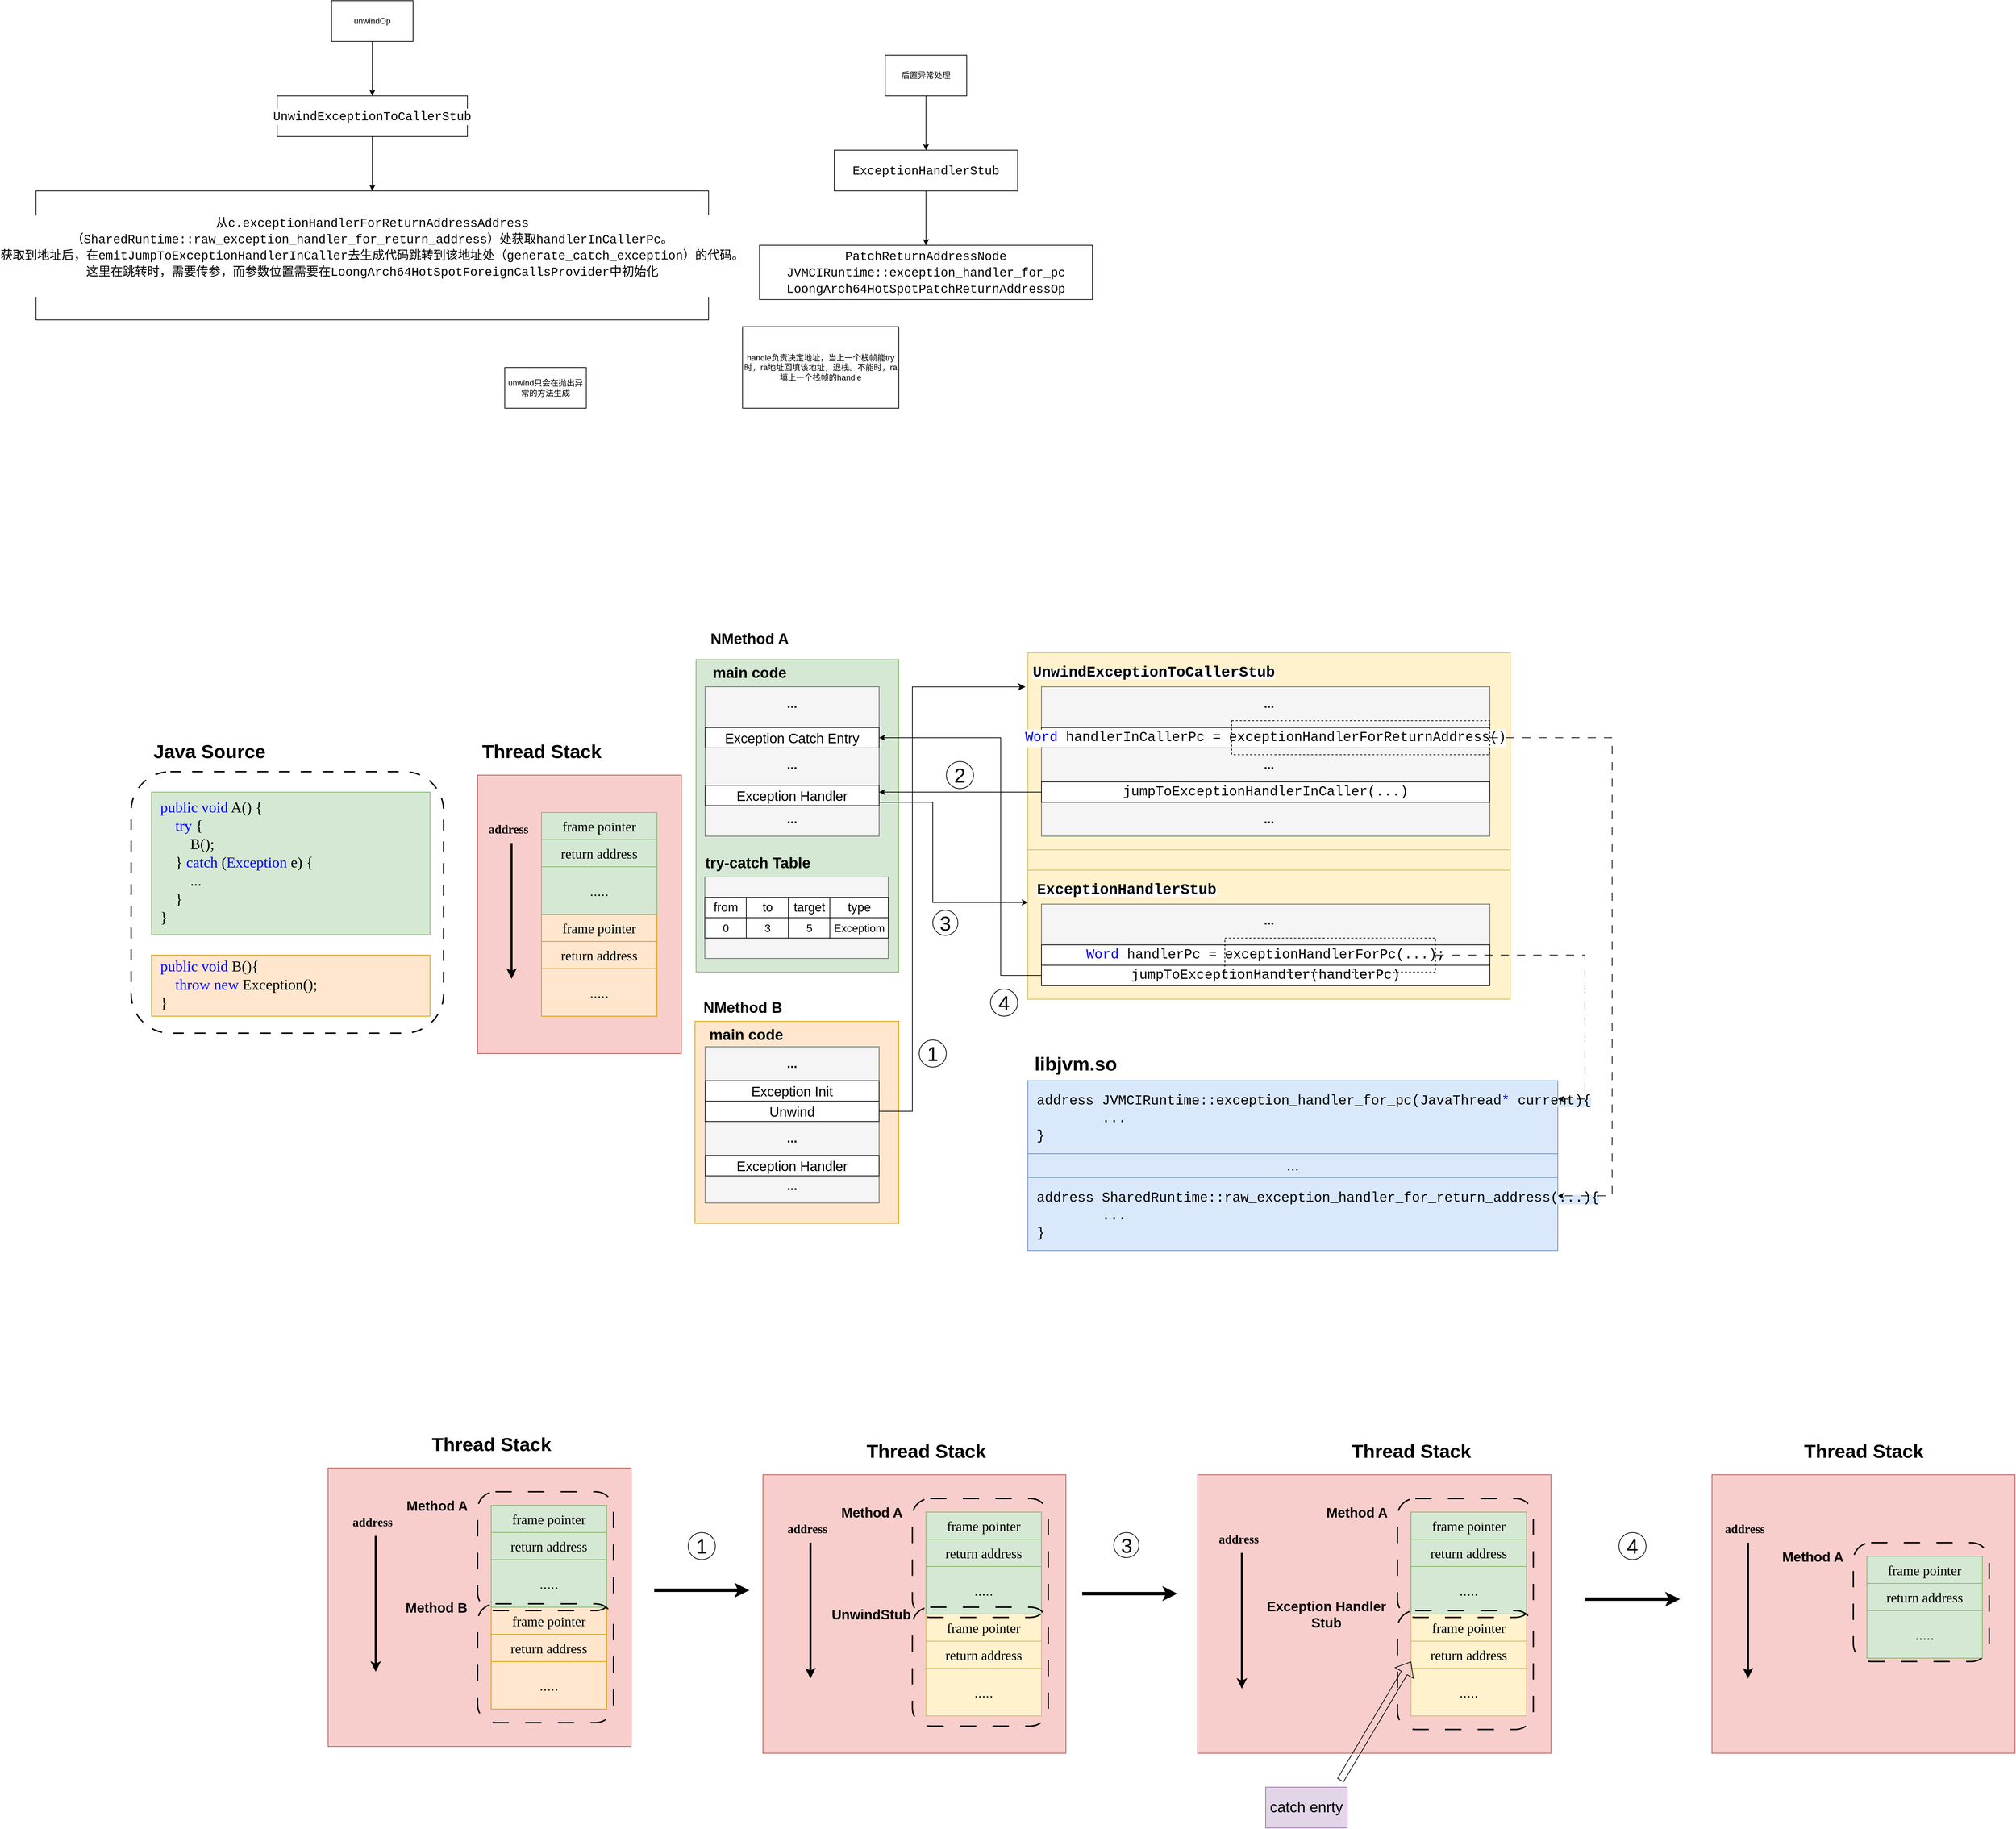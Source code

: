 <mxfile version="26.0.7">
  <diagram name="Page-1" id="4YrAdiVkWdqYPJvzFATW">
    <mxGraphModel dx="3996" dy="2847" grid="1" gridSize="10" guides="1" tooltips="1" connect="1" arrows="1" fold="1" page="1" pageScale="1" pageWidth="827" pageHeight="1169" math="0" shadow="0">
      <root>
        <mxCell id="0" />
        <mxCell id="1" parent="0" />
        <mxCell id="Yd-jyAuAfmwtTGMBvbzd-26" value="" style="rounded=0;whiteSpace=wrap;html=1;fillColor=#ffe6cc;strokeColor=#d79b00;" parent="1" vertex="1">
          <mxGeometry x="640" y="1332.5" width="300" height="297.5" as="geometry" />
        </mxCell>
        <mxCell id="Yd-jyAuAfmwtTGMBvbzd-25" value="" style="rounded=0;whiteSpace=wrap;html=1;fillColor=#d5e8d4;strokeColor=#82b366;" parent="1" vertex="1">
          <mxGeometry x="641.5" y="800" width="298.5" height="460" as="geometry" />
        </mxCell>
        <mxCell id="Yd-jyAuAfmwtTGMBvbzd-23" value="" style="rounded=0;whiteSpace=wrap;html=1;fillColor=#f8cecc;strokeColor=#b85450;" parent="1" vertex="1">
          <mxGeometry x="320" y="970" width="300" height="410" as="geometry" />
        </mxCell>
        <mxCell id="Yd-jyAuAfmwtTGMBvbzd-8" value="" style="rounded=0;whiteSpace=wrap;html=1;fillColor=#fff2cc;strokeColor=#d6b656;" parent="1" vertex="1">
          <mxGeometry x="1130" y="1110" width="710" height="190" as="geometry" />
        </mxCell>
        <mxCell id="Yd-jyAuAfmwtTGMBvbzd-7" value="" style="rounded=0;whiteSpace=wrap;html=1;fillColor=#fff2cc;strokeColor=#d6b656;" parent="1" vertex="1">
          <mxGeometry x="1130" y="1080" width="710" height="30" as="geometry" />
        </mxCell>
        <mxCell id="Yd-jyAuAfmwtTGMBvbzd-1" value="" style="rounded=0;whiteSpace=wrap;html=1;fillColor=#fff2cc;strokeColor=#d6b656;" parent="1" vertex="1">
          <mxGeometry x="1130" y="790" width="710" height="290" as="geometry" />
        </mxCell>
        <mxCell id="ouLHwBcPtctMDlgviZbk-109" value="" style="rounded=0;whiteSpace=wrap;html=1;fillColor=#f5f5f5;fontColor=#333333;strokeColor=#666666;" parent="1" vertex="1">
          <mxGeometry x="654.5" y="1120" width="270" height="120" as="geometry" />
        </mxCell>
        <mxCell id="r-9AEfIxWcx4-3-EoZzo-4" value="" style="edgeStyle=orthogonalEdgeStyle;rounded=0;orthogonalLoop=1;jettySize=auto;html=1;" parent="1" source="r-9AEfIxWcx4-3-EoZzo-1" target="r-9AEfIxWcx4-3-EoZzo-3" edge="1">
          <mxGeometry relative="1" as="geometry" />
        </mxCell>
        <mxCell id="r-9AEfIxWcx4-3-EoZzo-1" value="unwindOp" style="rounded=0;whiteSpace=wrap;html=1;" parent="1" vertex="1">
          <mxGeometry x="105" y="-170" width="120" height="60" as="geometry" />
        </mxCell>
        <mxCell id="r-9AEfIxWcx4-3-EoZzo-7" value="" style="edgeStyle=orthogonalEdgeStyle;rounded=0;orthogonalLoop=1;jettySize=auto;html=1;" parent="1" source="r-9AEfIxWcx4-3-EoZzo-3" target="r-9AEfIxWcx4-3-EoZzo-6" edge="1">
          <mxGeometry relative="1" as="geometry" />
        </mxCell>
        <mxCell id="r-9AEfIxWcx4-3-EoZzo-3" value="&lt;div style=&quot;background-color: rgb(255, 255, 255); font-family: Consolas, &amp;quot;Courier New&amp;quot;, monospace; font-size: 18px; line-height: 24px; white-space: pre;&quot;&gt;UnwindExceptionToCallerStub&lt;/div&gt;" style="rounded=0;whiteSpace=wrap;html=1;" parent="1" vertex="1">
          <mxGeometry x="25" y="-30" width="280" height="60" as="geometry" />
        </mxCell>
        <mxCell id="r-9AEfIxWcx4-3-EoZzo-6" value="&lt;div style=&quot;background-color: rgb(255, 255, 255); font-family: Consolas, &amp;quot;Courier New&amp;quot;, monospace; font-size: 18px; line-height: 24px; white-space: pre;&quot;&gt;从&lt;span style=&quot;color: light-dark(rgb(0, 0, 0), rgb(255, 255, 255));&quot;&gt;c.exceptionHandlerForReturnAddressAddress&lt;/span&gt;&lt;/div&gt;&lt;div style=&quot;background-color: rgb(255, 255, 255); font-family: Consolas, &amp;quot;Courier New&amp;quot;, monospace; font-size: 18px; line-height: 24px; white-space: pre;&quot;&gt;&lt;span style=&quot;color: light-dark(rgb(0, 0, 0), rgb(255, 255, 255));&quot;&gt;（&lt;/span&gt;&lt;span style=&quot;color: light-dark(rgb(0, 0, 0), rgb(255, 255, 255));&quot;&gt;SharedRuntime::raw_exception_handler_for_return_address&lt;/span&gt;&lt;span style=&quot;color: light-dark(rgb(0, 0, 0), rgb(255, 255, 255));&quot;&gt;）处获取&lt;/span&gt;&lt;span style=&quot;color: light-dark(rgb(0, 0, 0), rgb(255, 255, 255));&quot;&gt;handlerInCallerPc。&lt;/span&gt;&lt;/div&gt;&lt;div style=&quot;background-color: rgb(255, 255, 255); font-family: Consolas, &amp;quot;Courier New&amp;quot;, monospace; font-size: 18px; line-height: 24px; white-space: pre;&quot;&gt;&lt;span style=&quot;color: light-dark(rgb(0, 0, 0), rgb(255, 255, 255));&quot;&gt;获取到地址后，在&lt;/span&gt;&lt;span style=&quot;color: light-dark(rgb(0, 0, 0), rgb(255, 255, 255));&quot;&gt;emitJumpToExceptionHandlerInCaller去生成代码跳转到该地址处（&lt;/span&gt;&lt;span style=&quot;color: light-dark(rgb(0, 0, 0), rgb(255, 255, 255));&quot;&gt;generate_catch_exception&lt;/span&gt;&lt;span style=&quot;color: light-dark(rgb(0, 0, 0), rgb(255, 255, 255)); background-color: light-dark(rgb(255, 255, 255), rgb(18, 18, 18));&quot;&gt;）的代码。&lt;/span&gt;&lt;/div&gt;&lt;div style=&quot;background-color: rgb(255, 255, 255); font-family: Consolas, &amp;quot;Courier New&amp;quot;, monospace; font-size: 18px; line-height: 24px; white-space: pre;&quot;&gt;&lt;span style=&quot;color: light-dark(rgb(0, 0, 0), rgb(255, 255, 255));&quot;&gt;这里在跳转时，需要传参，而参数位置需要在&lt;/span&gt;&lt;span style=&quot;color: light-dark(rgb(0, 0, 0), rgb(255, 255, 255));&quot;&gt;LoongArch64HotSpotForeignCallsProvider中初始化&lt;/span&gt;&lt;/div&gt;&lt;div style=&quot;background-color: rgb(255, 255, 255); font-family: Consolas, &amp;quot;Courier New&amp;quot;, monospace; font-size: 18px; line-height: 24px; white-space: pre;&quot;&gt;&lt;span style=&quot;color: light-dark(rgb(0, 0, 0), rgb(255, 255, 255));&quot;&gt;&lt;br&gt;&lt;/span&gt;&lt;/div&gt;" style="rounded=0;whiteSpace=wrap;html=1;" parent="1" vertex="1">
          <mxGeometry x="-330" y="110" width="990" height="190" as="geometry" />
        </mxCell>
        <mxCell id="r-9AEfIxWcx4-3-EoZzo-10" value="" style="edgeStyle=orthogonalEdgeStyle;rounded=0;orthogonalLoop=1;jettySize=auto;html=1;" parent="1" source="r-9AEfIxWcx4-3-EoZzo-8" target="r-9AEfIxWcx4-3-EoZzo-9" edge="1">
          <mxGeometry relative="1" as="geometry" />
        </mxCell>
        <mxCell id="r-9AEfIxWcx4-3-EoZzo-8" value="后置异常处理" style="rounded=0;whiteSpace=wrap;html=1;" parent="1" vertex="1">
          <mxGeometry x="920" y="-90" width="120" height="60" as="geometry" />
        </mxCell>
        <mxCell id="r-9AEfIxWcx4-3-EoZzo-12" value="" style="edgeStyle=orthogonalEdgeStyle;rounded=0;orthogonalLoop=1;jettySize=auto;html=1;" parent="1" source="r-9AEfIxWcx4-3-EoZzo-9" target="r-9AEfIxWcx4-3-EoZzo-11" edge="1">
          <mxGeometry relative="1" as="geometry" />
        </mxCell>
        <mxCell id="r-9AEfIxWcx4-3-EoZzo-9" value="&lt;div style=&quot;background-color: rgb(255, 255, 255); font-family: Consolas, &amp;quot;Courier New&amp;quot;, monospace; font-size: 18px; line-height: 24px; white-space: pre;&quot;&gt;ExceptionHandlerStub&lt;/div&gt;" style="whiteSpace=wrap;html=1;rounded=0;" parent="1" vertex="1">
          <mxGeometry x="845" y="50" width="270" height="60" as="geometry" />
        </mxCell>
        <mxCell id="r-9AEfIxWcx4-3-EoZzo-11" value="&lt;div style=&quot;background-color: rgb(255, 255, 255); font-family: Consolas, &amp;quot;Courier New&amp;quot;, monospace; font-size: 18px; line-height: 24px; white-space: pre;&quot;&gt;PatchReturnAddressNode&lt;/div&gt;&lt;div style=&quot;background-color: rgb(255, 255, 255); font-family: Consolas, &amp;quot;Courier New&amp;quot;, monospace; font-size: 18px; line-height: 24px; white-space: pre;&quot;&gt;&lt;div style=&quot;line-height: 24px;&quot;&gt;JVMCIRuntime::exception_handler_for_pc&lt;/div&gt;&lt;div style=&quot;line-height: 24px;&quot;&gt;&lt;div style=&quot;line-height: 24px;&quot;&gt;LoongArch64HotSpotPatchReturnAddressOp&lt;/div&gt;&lt;/div&gt;&lt;/div&gt;" style="whiteSpace=wrap;html=1;rounded=0;" parent="1" vertex="1">
          <mxGeometry x="735" y="190" width="490" height="80" as="geometry" />
        </mxCell>
        <mxCell id="r-9AEfIxWcx4-3-EoZzo-14" value="handle负责决定地址，当上一个栈帧能try时，ra地址回填该地址，退栈。不能时，ra填上一个栈帧的handle" style="whiteSpace=wrap;html=1;" parent="1" vertex="1">
          <mxGeometry x="710" y="310" width="230" height="120" as="geometry" />
        </mxCell>
        <mxCell id="r-9AEfIxWcx4-3-EoZzo-15" value="unwind只会在抛出异常的方法生成" style="whiteSpace=wrap;html=1;" parent="1" vertex="1">
          <mxGeometry x="360" y="370" width="120" height="60" as="geometry" />
        </mxCell>
        <mxCell id="EBi-hcrwRFbOIUl8jDD--1" value="&lt;font face=&quot;Verdana&quot; style=&quot;font-size: 20px;&quot;&gt;return address&lt;/font&gt;" style="rounded=0;whiteSpace=wrap;html=1;fillColor=#ffe6cc;strokeColor=#d79b00;" parent="1" vertex="1">
          <mxGeometry x="414" y="1215" width="170" height="40" as="geometry" />
        </mxCell>
        <mxCell id="EBi-hcrwRFbOIUl8jDD--2" value="&lt;font face=&quot;Verdana&quot; style=&quot;font-size: 20px;&quot;&gt;frame pointer&lt;/font&gt;" style="rounded=0;whiteSpace=wrap;html=1;fillColor=#ffe6cc;strokeColor=#d79b00;" parent="1" vertex="1">
          <mxGeometry x="414" y="1175" width="170" height="40" as="geometry" />
        </mxCell>
        <mxCell id="EBi-hcrwRFbOIUl8jDD--3" value="&lt;font style=&quot;font-size: 20px;&quot;&gt;.....&lt;/font&gt;" style="rounded=0;whiteSpace=wrap;html=1;fillColor=#ffe6cc;strokeColor=#d79b00;" parent="1" vertex="1">
          <mxGeometry x="414" y="1255" width="170" height="70" as="geometry" />
        </mxCell>
        <mxCell id="EBi-hcrwRFbOIUl8jDD--5" value="&lt;div style=&quot;line-height: 24px; white-space: pre;&quot;&gt;&lt;div style=&quot;&quot;&gt;&lt;font style=&quot;font-size: 22px;&quot; face=&quot;Verdana&quot;&gt;&lt;span style=&quot;color: rgb(0, 0, 255);&quot;&gt;public&lt;/span&gt; &lt;span style=&quot;color: rgb(0, 0, 255);&quot;&gt;void&lt;/span&gt; B(){&lt;/font&gt;&lt;/div&gt;&lt;div style=&quot;&quot;&gt;&lt;font style=&quot;font-size: 22px;&quot; face=&quot;Verdana&quot;&gt;&amp;nbsp; &amp;nbsp; &lt;span style=&quot;color: rgb(0, 0, 255);&quot;&gt;throw&lt;/span&gt; &lt;span style=&quot;color: rgb(0, 0, 255);&quot;&gt;new&lt;/span&gt; Exception();&lt;/font&gt;&lt;/div&gt;&lt;div style=&quot;&quot;&gt;&lt;font style=&quot;font-size: 22px;&quot; face=&quot;Verdana&quot;&gt;}&lt;/font&gt;&lt;/div&gt;&lt;/div&gt;" style="rounded=0;whiteSpace=wrap;html=1;align=left;fillColor=#ffe6cc;strokeColor=#d79b00;spacing=13;" parent="1" vertex="1">
          <mxGeometry x="-160" y="1235" width="410" height="90" as="geometry" />
        </mxCell>
        <mxCell id="EBi-hcrwRFbOIUl8jDD--7" value="&lt;div style=&quot;line-height: 24px; white-space: pre;&quot;&gt;&lt;div style=&quot;&quot;&gt;&lt;font style=&quot;font-size: 22px;&quot; face=&quot;Verdana&quot;&gt;&lt;span style=&quot;color: rgb(0, 0, 255);&quot;&gt;public&lt;/span&gt; &lt;span style=&quot;color: rgb(0, 0, 255);&quot;&gt;void&lt;/span&gt; A() {&lt;/font&gt;&lt;/div&gt;&lt;div style=&quot;&quot;&gt;&lt;font style=&quot;font-size: 22px;&quot; face=&quot;Verdana&quot;&gt;&amp;nbsp; &amp;nbsp; &lt;span style=&quot;background-color: light-dark(rgb(213, 232, 212), rgb(255, 255, 255));&quot;&gt;&lt;span style=&quot;color: rgb(0, 0, 255);&quot;&gt;try&lt;/span&gt;&lt;span style=&quot;color: light-dark(rgb(0, 0, 0), rgb(255, 255, 255));&quot;&gt; {&lt;/span&gt;&lt;/span&gt;&lt;/font&gt;&lt;/div&gt;&lt;div style=&quot;line-height: 24px;&quot;&gt;&lt;div style=&quot;&quot;&gt;&lt;font style=&quot;background-color: light-dark(rgb(213, 232, 212), rgb(255, 255, 255)); font-size: 22px;&quot; face=&quot;Verdana&quot;&gt;&amp;nbsp; &amp;nbsp;     B();&lt;/font&gt;&lt;/div&gt;&lt;div style=&quot;&quot;&gt;&lt;font style=&quot;background-color: light-dark(rgb(213, 232, 212), rgb(255, 255, 255)); font-size: 22px;&quot; face=&quot;Verdana&quot;&gt;    } &lt;span style=&quot;color: rgb(0, 0, 255);&quot;&gt;catch&lt;/span&gt; (&lt;span style=&quot;color: rgb(0, 0, 255);&quot;&gt;Exception&lt;/span&gt; e) {&lt;/font&gt;&lt;/div&gt;&lt;div style=&quot;&quot;&gt;&lt;font style=&quot;background-color: light-dark(rgb(213, 232, 212), rgb(255, 255, 255)); font-size: 22px;&quot; face=&quot;Verdana&quot;&gt;&amp;nbsp; &amp;nbsp;     &lt;font style=&quot;color: rgb(0, 0, 0);&quot;&gt;...&lt;/font&gt;&lt;/font&gt;&lt;/div&gt;&lt;/div&gt;&lt;div style=&quot;&quot;&gt;&lt;font style=&quot;font-size: 22px;&quot; face=&quot;Verdana&quot;&gt;&lt;span style=&quot;color: light-dark(rgb(0, 0, 0), rgb(255, 255, 255)); background-color: light-dark(rgb(213, 232, 212), rgb(255, 255, 255));&quot;&gt;    }&lt;/span&gt;&lt;/font&gt;&lt;/div&gt;&lt;div style=&quot;&quot;&gt;&lt;font style=&quot;font-size: 22px;&quot; face=&quot;Verdana&quot;&gt;}&lt;/font&gt;&lt;/div&gt;&lt;/div&gt;" style="rounded=0;whiteSpace=wrap;html=1;align=left;fillColor=#d5e8d4;strokeColor=#82b366;spacing=13;" parent="1" vertex="1">
          <mxGeometry x="-160" y="995" width="410" height="210" as="geometry" />
        </mxCell>
        <mxCell id="EBi-hcrwRFbOIUl8jDD--14" value="" style="rounded=0;whiteSpace=wrap;html=1;fillColor=#f5f5f5;fontColor=#333333;strokeColor=#666666;" parent="1" vertex="1">
          <mxGeometry x="655" y="1370" width="256" height="230" as="geometry" />
        </mxCell>
        <mxCell id="EBi-hcrwRFbOIUl8jDD--15" value="&lt;font style=&quot;font-size: 20px;&quot;&gt;Exception Init&lt;/font&gt;" style="rounded=0;whiteSpace=wrap;html=1;" parent="1" vertex="1">
          <mxGeometry x="655" y="1420" width="256" height="30" as="geometry" />
        </mxCell>
        <mxCell id="EBi-hcrwRFbOIUl8jDD--16" value="&lt;b&gt;&lt;font style=&quot;font-size: 22px;&quot;&gt;NMethod B&lt;/font&gt;&lt;/b&gt;" style="text;html=1;align=center;verticalAlign=middle;resizable=0;points=[];autosize=1;strokeColor=none;fillColor=none;" parent="1" vertex="1">
          <mxGeometry x="640" y="1292.5" width="140" height="40" as="geometry" />
        </mxCell>
        <mxCell id="EBi-hcrwRFbOIUl8jDD--17" value="&lt;b&gt;&lt;font style=&quot;font-size: 22px;&quot;&gt;main code&lt;/font&gt;&lt;/b&gt;" style="text;html=1;align=center;verticalAlign=middle;resizable=0;points=[];autosize=1;strokeColor=none;fillColor=none;" parent="1" vertex="1">
          <mxGeometry x="650" y="1332.5" width="130" height="40" as="geometry" />
        </mxCell>
        <mxCell id="EBi-hcrwRFbOIUl8jDD--20" value="&lt;font style=&quot;font-size: 20px;&quot;&gt;Exception Handler&lt;/font&gt;" style="rounded=0;whiteSpace=wrap;html=1;" parent="1" vertex="1">
          <mxGeometry x="655" y="1530" width="256" height="30" as="geometry" />
        </mxCell>
        <mxCell id="EBi-hcrwRFbOIUl8jDD--21" value="&lt;b&gt;&lt;font style=&quot;font-size: 18px;&quot;&gt;...&lt;/font&gt;&lt;/b&gt;" style="text;html=1;align=center;verticalAlign=middle;whiteSpace=wrap;rounded=0;" parent="1" vertex="1">
          <mxGeometry x="753" y="1380" width="60" height="30" as="geometry" />
        </mxCell>
        <mxCell id="EBi-hcrwRFbOIUl8jDD--22" value="&lt;b&gt;&lt;font style=&quot;font-size: 18px;&quot;&gt;...&lt;/font&gt;&lt;/b&gt;" style="text;html=1;align=center;verticalAlign=middle;whiteSpace=wrap;rounded=0;" parent="1" vertex="1">
          <mxGeometry x="753" y="1490" width="60" height="30" as="geometry" />
        </mxCell>
        <mxCell id="EBi-hcrwRFbOIUl8jDD--23" value="&lt;b&gt;&lt;font style=&quot;font-size: 18px;&quot;&gt;...&lt;/font&gt;&lt;/b&gt;" style="text;html=1;align=center;verticalAlign=middle;whiteSpace=wrap;rounded=0;" parent="1" vertex="1">
          <mxGeometry x="753" y="1560" width="60" height="30" as="geometry" />
        </mxCell>
        <mxCell id="ouLHwBcPtctMDlgviZbk-4" value="&lt;font face=&quot;Verdana&quot; style=&quot;font-size: 20px;&quot;&gt;return address&lt;/font&gt;" style="rounded=0;whiteSpace=wrap;html=1;fillColor=#d5e8d4;strokeColor=#82b366;" parent="1" vertex="1">
          <mxGeometry x="414" y="1065" width="170" height="40" as="geometry" />
        </mxCell>
        <mxCell id="ouLHwBcPtctMDlgviZbk-5" value="&lt;font face=&quot;Verdana&quot; style=&quot;font-size: 20px;&quot;&gt;frame pointer&lt;/font&gt;" style="rounded=0;whiteSpace=wrap;html=1;fillColor=#d5e8d4;strokeColor=#82b366;" parent="1" vertex="1">
          <mxGeometry x="414" y="1025" width="170" height="40" as="geometry" />
        </mxCell>
        <mxCell id="ouLHwBcPtctMDlgviZbk-6" value="&lt;font style=&quot;font-size: 20px;&quot;&gt;.....&lt;/font&gt;" style="rounded=0;whiteSpace=wrap;html=1;fillColor=#d5e8d4;strokeColor=#82b366;" parent="1" vertex="1">
          <mxGeometry x="414" y="1105" width="170" height="70" as="geometry" />
        </mxCell>
        <mxCell id="ouLHwBcPtctMDlgviZbk-40" value="&lt;font style=&quot;font-size: 20px;&quot;&gt;Unwind&lt;/font&gt;" style="rounded=0;whiteSpace=wrap;html=1;" parent="1" vertex="1">
          <mxGeometry x="655" y="1450" width="256" height="30" as="geometry" />
        </mxCell>
        <mxCell id="ouLHwBcPtctMDlgviZbk-41" value="" style="rounded=0;whiteSpace=wrap;html=1;fillColor=#f5f5f5;fontColor=#333333;strokeColor=#666666;" parent="1" vertex="1">
          <mxGeometry x="655" y="840" width="256" height="220" as="geometry" />
        </mxCell>
        <mxCell id="ouLHwBcPtctMDlgviZbk-42" value="&lt;font style=&quot;font-size: 20px;&quot;&gt;Exception Catch Entry&lt;/font&gt;" style="rounded=0;whiteSpace=wrap;html=1;" parent="1" vertex="1">
          <mxGeometry x="655" y="900" width="256" height="30" as="geometry" />
        </mxCell>
        <mxCell id="ouLHwBcPtctMDlgviZbk-43" value="&lt;b&gt;&lt;font style=&quot;font-size: 22px;&quot;&gt;NMethod A&lt;/font&gt;&lt;/b&gt;" style="text;html=1;align=center;verticalAlign=middle;resizable=0;points=[];autosize=1;strokeColor=none;fillColor=none;" parent="1" vertex="1">
          <mxGeometry x="650" y="750" width="140" height="40" as="geometry" />
        </mxCell>
        <mxCell id="ouLHwBcPtctMDlgviZbk-44" value="&lt;b&gt;&lt;font style=&quot;font-size: 22px;&quot;&gt;main code&lt;/font&gt;&lt;/b&gt;" style="text;html=1;align=center;verticalAlign=middle;resizable=0;points=[];autosize=1;strokeColor=none;fillColor=none;" parent="1" vertex="1">
          <mxGeometry x="655" y="800" width="130" height="40" as="geometry" />
        </mxCell>
        <mxCell id="Yd-jyAuAfmwtTGMBvbzd-20" style="edgeStyle=orthogonalEdgeStyle;rounded=0;orthogonalLoop=1;jettySize=auto;html=1;entryX=0;entryY=0.25;entryDx=0;entryDy=0;" parent="1" source="ouLHwBcPtctMDlgviZbk-45" target="Yd-jyAuAfmwtTGMBvbzd-8" edge="1">
          <mxGeometry relative="1" as="geometry">
            <Array as="points">
              <mxPoint x="990" y="1010" />
              <mxPoint x="990" y="1157" />
            </Array>
          </mxGeometry>
        </mxCell>
        <mxCell id="ouLHwBcPtctMDlgviZbk-45" value="&lt;font style=&quot;font-size: 20px;&quot;&gt;Exception Handler&lt;/font&gt;" style="rounded=0;whiteSpace=wrap;html=1;" parent="1" vertex="1">
          <mxGeometry x="655" y="985" width="256" height="30" as="geometry" />
        </mxCell>
        <mxCell id="ouLHwBcPtctMDlgviZbk-46" value="&lt;b&gt;&lt;font style=&quot;font-size: 18px;&quot;&gt;...&lt;/font&gt;&lt;/b&gt;" style="text;html=1;align=center;verticalAlign=middle;whiteSpace=wrap;rounded=0;" parent="1" vertex="1">
          <mxGeometry x="753" y="850" width="60" height="30" as="geometry" />
        </mxCell>
        <mxCell id="ouLHwBcPtctMDlgviZbk-47" value="&lt;b&gt;&lt;font style=&quot;font-size: 18px;&quot;&gt;...&lt;/font&gt;&lt;/b&gt;" style="text;html=1;align=center;verticalAlign=middle;whiteSpace=wrap;rounded=0;" parent="1" vertex="1">
          <mxGeometry x="753" y="940" width="60" height="30" as="geometry" />
        </mxCell>
        <mxCell id="ouLHwBcPtctMDlgviZbk-48" value="&lt;b&gt;&lt;font style=&quot;font-size: 18px;&quot;&gt;...&lt;/font&gt;&lt;/b&gt;" style="text;html=1;align=center;verticalAlign=middle;whiteSpace=wrap;rounded=0;" parent="1" vertex="1">
          <mxGeometry x="753" y="1020" width="60" height="30" as="geometry" />
        </mxCell>
        <mxCell id="ouLHwBcPtctMDlgviZbk-59" value="" style="shape=table;startSize=0;container=1;collapsible=0;childLayout=tableLayout;fontSize=16;" parent="1" vertex="1">
          <mxGeometry x="654.5" y="1150" width="270" height="60" as="geometry" />
        </mxCell>
        <mxCell id="ouLHwBcPtctMDlgviZbk-75" style="shape=tableRow;horizontal=0;startSize=0;swimlaneHead=0;swimlaneBody=0;strokeColor=inherit;top=0;left=0;bottom=0;right=0;collapsible=0;dropTarget=0;fillColor=none;points=[[0,0.5],[1,0.5]];portConstraint=eastwest;fontSize=16;" parent="ouLHwBcPtctMDlgviZbk-59" vertex="1">
          <mxGeometry width="270" height="30" as="geometry" />
        </mxCell>
        <mxCell id="ouLHwBcPtctMDlgviZbk-76" value="&lt;font style=&quot;font-size: 18px;&quot;&gt;from&lt;/font&gt;" style="shape=partialRectangle;html=1;whiteSpace=wrap;connectable=0;strokeColor=inherit;overflow=hidden;fillColor=none;top=0;left=0;bottom=0;right=0;pointerEvents=1;fontSize=16;" parent="ouLHwBcPtctMDlgviZbk-75" vertex="1">
          <mxGeometry width="61" height="30" as="geometry">
            <mxRectangle width="61" height="30" as="alternateBounds" />
          </mxGeometry>
        </mxCell>
        <mxCell id="ouLHwBcPtctMDlgviZbk-77" value="&lt;font style=&quot;font-size: 18px;&quot;&gt;to&lt;/font&gt;" style="shape=partialRectangle;html=1;whiteSpace=wrap;connectable=0;strokeColor=inherit;overflow=hidden;fillColor=none;top=0;left=0;bottom=0;right=0;pointerEvents=1;fontSize=16;" parent="ouLHwBcPtctMDlgviZbk-75" vertex="1">
          <mxGeometry x="61" width="62" height="30" as="geometry">
            <mxRectangle width="62" height="30" as="alternateBounds" />
          </mxGeometry>
        </mxCell>
        <mxCell id="ouLHwBcPtctMDlgviZbk-81" value="&lt;font style=&quot;font-size: 18px;&quot;&gt;target&lt;/font&gt;" style="shape=partialRectangle;html=1;whiteSpace=wrap;connectable=0;strokeColor=inherit;overflow=hidden;fillColor=none;top=0;left=0;bottom=0;right=0;pointerEvents=1;fontSize=16;" parent="ouLHwBcPtctMDlgviZbk-75" vertex="1">
          <mxGeometry x="123" width="61" height="30" as="geometry">
            <mxRectangle width="61" height="30" as="alternateBounds" />
          </mxGeometry>
        </mxCell>
        <mxCell id="ouLHwBcPtctMDlgviZbk-82" value="&lt;font style=&quot;font-size: 18px;&quot;&gt;type&lt;/font&gt;" style="shape=partialRectangle;html=1;whiteSpace=wrap;connectable=0;strokeColor=inherit;overflow=hidden;fillColor=none;top=0;left=0;bottom=0;right=0;pointerEvents=1;fontSize=16;" parent="ouLHwBcPtctMDlgviZbk-75" vertex="1">
          <mxGeometry x="184" width="86" height="30" as="geometry">
            <mxRectangle width="86" height="30" as="alternateBounds" />
          </mxGeometry>
        </mxCell>
        <mxCell id="ouLHwBcPtctMDlgviZbk-83" style="shape=tableRow;horizontal=0;startSize=0;swimlaneHead=0;swimlaneBody=0;strokeColor=inherit;top=0;left=0;bottom=0;right=0;collapsible=0;dropTarget=0;fillColor=none;points=[[0,0.5],[1,0.5]];portConstraint=eastwest;fontSize=16;" parent="ouLHwBcPtctMDlgviZbk-59" vertex="1">
          <mxGeometry y="30" width="270" height="30" as="geometry" />
        </mxCell>
        <mxCell id="ouLHwBcPtctMDlgviZbk-84" value="0" style="shape=partialRectangle;html=1;whiteSpace=wrap;connectable=0;strokeColor=inherit;overflow=hidden;fillColor=none;top=0;left=0;bottom=0;right=0;pointerEvents=1;fontSize=16;" parent="ouLHwBcPtctMDlgviZbk-83" vertex="1">
          <mxGeometry width="61" height="30" as="geometry">
            <mxRectangle width="61" height="30" as="alternateBounds" />
          </mxGeometry>
        </mxCell>
        <mxCell id="ouLHwBcPtctMDlgviZbk-85" value="3" style="shape=partialRectangle;html=1;whiteSpace=wrap;connectable=0;strokeColor=inherit;overflow=hidden;fillColor=none;top=0;left=0;bottom=0;right=0;pointerEvents=1;fontSize=16;" parent="ouLHwBcPtctMDlgviZbk-83" vertex="1">
          <mxGeometry x="61" width="62" height="30" as="geometry">
            <mxRectangle width="62" height="30" as="alternateBounds" />
          </mxGeometry>
        </mxCell>
        <mxCell id="ouLHwBcPtctMDlgviZbk-86" value="5" style="shape=partialRectangle;html=1;whiteSpace=wrap;connectable=0;strokeColor=inherit;overflow=hidden;fillColor=none;top=0;left=0;bottom=0;right=0;pointerEvents=1;fontSize=16;" parent="ouLHwBcPtctMDlgviZbk-83" vertex="1">
          <mxGeometry x="123" width="61" height="30" as="geometry">
            <mxRectangle width="61" height="30" as="alternateBounds" />
          </mxGeometry>
        </mxCell>
        <mxCell id="ouLHwBcPtctMDlgviZbk-87" value="Exceptiom" style="shape=partialRectangle;html=1;whiteSpace=wrap;connectable=0;strokeColor=inherit;overflow=hidden;fillColor=none;top=0;left=0;bottom=0;right=0;pointerEvents=1;fontSize=16;" parent="ouLHwBcPtctMDlgviZbk-83" vertex="1">
          <mxGeometry x="184" width="86" height="30" as="geometry">
            <mxRectangle width="86" height="30" as="alternateBounds" />
          </mxGeometry>
        </mxCell>
        <mxCell id="ouLHwBcPtctMDlgviZbk-110" value="&lt;b&gt;&lt;font style=&quot;font-size: 22px;&quot;&gt;try-catch Table&lt;/font&gt;&lt;/b&gt;" style="text;html=1;align=center;verticalAlign=middle;resizable=0;points=[];autosize=1;strokeColor=none;fillColor=none;" parent="1" vertex="1">
          <mxGeometry x="641.5" y="1080" width="180" height="40" as="geometry" />
        </mxCell>
        <mxCell id="ouLHwBcPtctMDlgviZbk-111" value="&lt;div style=&quot;line-height: 24px;&quot;&gt;&lt;div style=&quot;font-family: Consolas, &amp;quot;Courier New&amp;quot;, monospace; white-space: pre;&quot;&gt;&lt;div style=&quot;line-height: 24px;&quot;&gt;&lt;div style=&quot;line-height: 24px;&quot;&gt;&lt;span style=&quot;background-color: light-dark(rgb(218, 232, 252), rgb(18, 18, 18));&quot;&gt;&lt;font style=&quot;font-size: 20px;&quot;&gt;address SharedRuntime::raw_exception_handler_for_return_address(...){&lt;/font&gt;&lt;/span&gt;&lt;/div&gt;&lt;div style=&quot;line-height: 24px;&quot;&gt;&lt;span style=&quot;background-color: light-dark(rgb(218, 232, 252), rgb(18, 18, 18));&quot;&gt;&lt;font style=&quot;font-size: 20px;&quot;&gt;&lt;span style=&quot;white-space: pre;&quot;&gt;&#x9;&lt;/span&gt;...&lt;br&gt;&lt;/font&gt;&lt;/span&gt;&lt;/div&gt;&lt;div style=&quot;line-height: 24px;&quot;&gt;&lt;span style=&quot;background-color: light-dark(rgb(218, 232, 252), rgb(18, 18, 18));&quot;&gt;&lt;font style=&quot;font-size: 20px;&quot;&gt;}&lt;/font&gt;&lt;/span&gt;&lt;/div&gt;&lt;/div&gt;&lt;/div&gt;&lt;/div&gt;" style="rounded=0;whiteSpace=wrap;html=1;fillColor=#dae8fc;strokeColor=#6c8ebf;align=left;verticalAlign=top;spacing=13;" parent="1" vertex="1">
          <mxGeometry x="1130" y="1562.5" width="780" height="107.5" as="geometry" />
        </mxCell>
        <mxCell id="ouLHwBcPtctMDlgviZbk-112" value="&lt;font&gt;&lt;b&gt;libjvm.so&lt;/b&gt;&lt;/font&gt;" style="text;html=1;align=center;verticalAlign=middle;resizable=0;points=[];autosize=1;strokeColor=none;fillColor=none;fontSize=28;" parent="1" vertex="1">
          <mxGeometry x="1130" y="1370" width="140" height="50" as="geometry" />
        </mxCell>
        <mxCell id="ouLHwBcPtctMDlgviZbk-113" value="&lt;font style=&quot;font-size: 22px;&quot;&gt;...&lt;/font&gt;" style="rounded=0;whiteSpace=wrap;html=1;fillColor=#dae8fc;strokeColor=#6c8ebf;" parent="1" vertex="1">
          <mxGeometry x="1130" y="1527.5" width="780" height="35" as="geometry" />
        </mxCell>
        <mxCell id="ouLHwBcPtctMDlgviZbk-114" value="&lt;div style=&quot;forced-color-adjust: none; color: rgb(0, 0, 0); font-family: Consolas, &amp;quot;Courier New&amp;quot;, monospace; font-style: normal; font-variant-ligatures: normal; font-variant-caps: normal; font-weight: 400; letter-spacing: normal; orphans: 2; text-indent: 0px; text-transform: none; widows: 2; word-spacing: 0px; -webkit-text-stroke-width: 0px; white-space: pre; text-decoration-thickness: initial; text-decoration-style: initial; text-decoration-color: initial;&quot;&gt;&lt;div style=&quot;line-height: 24px;&quot;&gt;&lt;div style=&quot;line-height: 24px;&quot;&gt;&lt;span style=&quot;background-color: light-dark(rgb(218, 232, 252), rgb(237, 237, 237));&quot;&gt;&lt;font style=&quot;font-size: 20px;&quot;&gt;address JVMCIRuntime::exception_handler_for_pc(JavaThread&lt;span style=&quot;color: rgb(0, 0, 255);&quot;&gt;*&lt;/span&gt; current){&lt;/font&gt;&lt;/span&gt;&lt;/div&gt;&lt;div style=&quot;line-height: 24px;&quot;&gt;&lt;span style=&quot;background-color: light-dark(rgb(218, 232, 252), rgb(237, 237, 237));&quot;&gt;&lt;font style=&quot;font-size: 20px;&quot;&gt;&#x9;...&lt;br&gt;&lt;/font&gt;&lt;/span&gt;&lt;/div&gt;&lt;div style=&quot;line-height: 24px;&quot;&gt;&lt;span style=&quot;background-color: light-dark(rgb(218, 232, 252), rgb(237, 237, 237));&quot;&gt;&lt;font style=&quot;font-size: 20px;&quot;&gt;}&lt;/font&gt;&lt;/span&gt;&lt;/div&gt;&lt;/div&gt;&lt;/div&gt;" style="text;whiteSpace=wrap;html=1;fillColor=#dae8fc;strokeColor=#6c8ebf;spacing=13;verticalAlign=top;align=left;" parent="1" vertex="1">
          <mxGeometry x="1130" y="1420" width="780" height="107.5" as="geometry" />
        </mxCell>
        <mxCell id="ouLHwBcPtctMDlgviZbk-121" value="&lt;span style=&quot;font-family: Consolas, &amp;quot;Courier New&amp;quot;, monospace; white-space-collapse: preserve; background-color: rgb(255, 255, 255);&quot;&gt;&lt;font style=&quot;font-size: 22px;&quot;&gt;&lt;b&gt;UnwindExceptionToCallerStub&lt;/b&gt;&lt;/font&gt;&lt;/span&gt;" style="text;html=1;align=center;verticalAlign=middle;resizable=0;points=[];autosize=1;strokeColor=none;fillColor=none;" parent="1" vertex="1">
          <mxGeometry x="1140" y="800" width="350" height="40" as="geometry" />
        </mxCell>
        <mxCell id="ouLHwBcPtctMDlgviZbk-122" value="" style="rounded=0;whiteSpace=wrap;html=1;fillColor=#f5f5f5;fontColor=#333333;strokeColor=#666666;" parent="1" vertex="1">
          <mxGeometry x="1150" y="840" width="660" height="220" as="geometry" />
        </mxCell>
        <mxCell id="ouLHwBcPtctMDlgviZbk-123" value="&lt;div style=&quot;background-color: rgb(255, 255, 255); font-family: Consolas, &amp;quot;Courier New&amp;quot;, monospace; line-height: 24px; white-space: pre;&quot;&gt;&lt;font style=&quot;font-size: 20px;&quot;&gt;&lt;span style=&quot;color: rgb(0, 0, 255);&quot;&gt;Word&lt;/span&gt; handlerInCallerPc = exceptionHandlerForReturnAddress()&lt;/font&gt;&lt;/div&gt;" style="rounded=0;whiteSpace=wrap;html=1;" parent="1" vertex="1">
          <mxGeometry x="1150" y="900" width="660" height="30" as="geometry" />
        </mxCell>
        <mxCell id="Yd-jyAuAfmwtTGMBvbzd-15" style="edgeStyle=orthogonalEdgeStyle;rounded=0;orthogonalLoop=1;jettySize=auto;html=1;entryX=1;entryY=0.5;entryDx=0;entryDy=0;exitX=0;exitY=0.5;exitDx=0;exitDy=0;" parent="1" source="ouLHwBcPtctMDlgviZbk-124" edge="1">
          <mxGeometry relative="1" as="geometry">
            <mxPoint x="1060" y="995" as="sourcePoint" />
            <mxPoint x="911" y="995" as="targetPoint" />
          </mxGeometry>
        </mxCell>
        <mxCell id="ouLHwBcPtctMDlgviZbk-124" value="&lt;div style=&quot;background-color: rgb(255, 255, 255); font-family: Consolas, &amp;quot;Courier New&amp;quot;, monospace; line-height: 24px; white-space: pre;&quot;&gt;&lt;font style=&quot;font-size: 20px;&quot;&gt;jumpToExceptionHandlerInCaller(...)&lt;/font&gt;&lt;/div&gt;" style="rounded=0;whiteSpace=wrap;html=1;" parent="1" vertex="1">
          <mxGeometry x="1150" y="980" width="660" height="30" as="geometry" />
        </mxCell>
        <mxCell id="ouLHwBcPtctMDlgviZbk-125" value="&lt;b&gt;&lt;font style=&quot;font-size: 18px;&quot;&gt;...&lt;/font&gt;&lt;/b&gt;" style="text;html=1;align=center;verticalAlign=middle;whiteSpace=wrap;rounded=0;" parent="1" vertex="1">
          <mxGeometry x="1455" y="850" width="60" height="30" as="geometry" />
        </mxCell>
        <mxCell id="ouLHwBcPtctMDlgviZbk-126" value="&lt;b&gt;&lt;font style=&quot;font-size: 18px;&quot;&gt;...&lt;/font&gt;&lt;/b&gt;" style="text;html=1;align=center;verticalAlign=middle;whiteSpace=wrap;rounded=0;" parent="1" vertex="1">
          <mxGeometry x="1455" y="940" width="60" height="30" as="geometry" />
        </mxCell>
        <mxCell id="ouLHwBcPtctMDlgviZbk-127" value="&lt;b&gt;&lt;font style=&quot;font-size: 18px;&quot;&gt;...&lt;/font&gt;&lt;/b&gt;" style="text;html=1;align=center;verticalAlign=middle;whiteSpace=wrap;rounded=0;" parent="1" vertex="1">
          <mxGeometry x="1455" y="1020" width="60" height="30" as="geometry" />
        </mxCell>
        <mxCell id="ouLHwBcPtctMDlgviZbk-128" value="&lt;span style=&quot;font-family: Consolas, &amp;quot;Courier New&amp;quot;, monospace; white-space-collapse: preserve; background-color: rgb(255, 255, 255);&quot;&gt;&lt;font style=&quot;font-size: 22px;&quot;&gt;&lt;b&gt;ExceptionHandlerStub&lt;/b&gt;&lt;/font&gt;&lt;/span&gt;" style="text;html=1;align=center;verticalAlign=middle;resizable=0;points=[];autosize=1;strokeColor=none;fillColor=none;" parent="1" vertex="1">
          <mxGeometry x="1140" y="1120" width="270" height="40" as="geometry" />
        </mxCell>
        <mxCell id="ouLHwBcPtctMDlgviZbk-129" value="" style="rounded=0;whiteSpace=wrap;html=1;fillColor=#f5f5f5;fontColor=#333333;strokeColor=#666666;" parent="1" vertex="1">
          <mxGeometry x="1150" y="1160" width="660" height="120" as="geometry" />
        </mxCell>
        <mxCell id="ouLHwBcPtctMDlgviZbk-130" value="&lt;div style=&quot;background-color: rgb(255, 255, 255); font-family: Consolas, &amp;quot;Courier New&amp;quot;, monospace; line-height: 24px; white-space: pre;&quot;&gt;&lt;div style=&quot;line-height: 24px;&quot;&gt;&lt;font style=&quot;font-size: 20px;&quot;&gt;&lt;span style=&quot;color: rgb(0, 0, 255);&quot;&gt;Word&lt;/span&gt; handlerPc = exceptionHandlerForPc(...);&lt;/font&gt;&lt;/div&gt;&lt;/div&gt;" style="rounded=0;whiteSpace=wrap;html=1;" parent="1" vertex="1">
          <mxGeometry x="1150" y="1220" width="660" height="30" as="geometry" />
        </mxCell>
        <mxCell id="Yd-jyAuAfmwtTGMBvbzd-19" style="edgeStyle=orthogonalEdgeStyle;rounded=0;orthogonalLoop=1;jettySize=auto;html=1;entryX=1;entryY=0.5;entryDx=0;entryDy=0;" parent="1" source="ouLHwBcPtctMDlgviZbk-131" target="ouLHwBcPtctMDlgviZbk-42" edge="1">
          <mxGeometry relative="1" as="geometry">
            <Array as="points">
              <mxPoint x="1090" y="1265" />
              <mxPoint x="1090" y="915" />
            </Array>
          </mxGeometry>
        </mxCell>
        <mxCell id="ouLHwBcPtctMDlgviZbk-131" value="&lt;div style=&quot;background-color: rgb(255, 255, 255); font-family: Consolas, &amp;quot;Courier New&amp;quot;, monospace; line-height: 24px; white-space: pre;&quot;&gt;&lt;font style=&quot;font-size: 20px;&quot;&gt;&lt;span style=&quot;color: light-dark(rgb(0, 0, 0), rgb(255, 255, 255));&quot;&gt;jumpToExceptionHandler&lt;/span&gt;(&lt;span style=&quot;color: light-dark(rgb(0, 0, 0), rgb(255, 255, 255));&quot;&gt;handlerPc&lt;/span&gt;&lt;span style=&quot;background-color: light-dark(rgb(255, 255, 255), rgb(18, 18, 18)); color: light-dark(rgb(0, 0, 0), rgb(255, 255, 255));&quot;&gt;)&lt;/span&gt;&lt;/font&gt;&lt;/div&gt;" style="rounded=0;whiteSpace=wrap;html=1;" parent="1" vertex="1">
          <mxGeometry x="1150" y="1250" width="660" height="30" as="geometry" />
        </mxCell>
        <mxCell id="ouLHwBcPtctMDlgviZbk-132" value="&lt;b&gt;&lt;font style=&quot;font-size: 18px;&quot;&gt;...&lt;/font&gt;&lt;/b&gt;" style="text;html=1;align=center;verticalAlign=middle;whiteSpace=wrap;rounded=0;" parent="1" vertex="1">
          <mxGeometry x="1455" y="1169" width="60" height="30" as="geometry" />
        </mxCell>
        <mxCell id="Yd-jyAuAfmwtTGMBvbzd-4" value="" style="endArrow=classic;html=1;rounded=0;strokeWidth=3;" parent="1" edge="1">
          <mxGeometry width="50" height="50" relative="1" as="geometry">
            <mxPoint x="370" y="1070" as="sourcePoint" />
            <mxPoint x="370" y="1270" as="targetPoint" />
          </mxGeometry>
        </mxCell>
        <mxCell id="Yd-jyAuAfmwtTGMBvbzd-6" value="" style="edgeStyle=elbowEdgeStyle;elbow=horizontal;endArrow=classic;html=1;curved=0;rounded=0;endSize=8;startSize=8;exitX=1;exitY=0.5;exitDx=0;exitDy=0;entryX=-0.005;entryY=0.173;entryDx=0;entryDy=0;entryPerimeter=0;" parent="1" source="ouLHwBcPtctMDlgviZbk-40" target="Yd-jyAuAfmwtTGMBvbzd-1" edge="1">
          <mxGeometry width="50" height="50" relative="1" as="geometry">
            <mxPoint x="950" y="1470" as="sourcePoint" />
            <mxPoint x="980" y="900" as="targetPoint" />
            <Array as="points">
              <mxPoint x="960" y="1150" />
            </Array>
          </mxGeometry>
        </mxCell>
        <mxCell id="Yd-jyAuAfmwtTGMBvbzd-13" value="" style="rounded=0;whiteSpace=wrap;html=1;fillColor=none;dashed=1;" parent="1" vertex="1">
          <mxGeometry x="1430" y="890" width="380" height="50" as="geometry" />
        </mxCell>
        <mxCell id="Yd-jyAuAfmwtTGMBvbzd-14" style="edgeStyle=orthogonalEdgeStyle;rounded=0;orthogonalLoop=1;jettySize=auto;html=1;entryX=1;entryY=0.25;entryDx=0;entryDy=0;exitX=1;exitY=0.5;exitDx=0;exitDy=0;dashed=1;dashPattern=12 12;" parent="1" source="Yd-jyAuAfmwtTGMBvbzd-13" target="ouLHwBcPtctMDlgviZbk-111" edge="1">
          <mxGeometry relative="1" as="geometry">
            <Array as="points">
              <mxPoint x="1990" y="915" />
              <mxPoint x="1990" y="1589" />
            </Array>
          </mxGeometry>
        </mxCell>
        <mxCell id="Yd-jyAuAfmwtTGMBvbzd-18" value="&lt;font style=&quot;font-size: 18px;&quot; face=&quot;Verdana&quot;&gt;&lt;b style=&quot;&quot;&gt;address&lt;/b&gt;&lt;/font&gt;" style="text;html=1;align=center;verticalAlign=middle;resizable=0;points=[];autosize=1;strokeColor=none;fillColor=none;" parent="1" vertex="1">
          <mxGeometry x="315" y="1030" width="100" height="40" as="geometry" />
        </mxCell>
        <mxCell id="Yd-jyAuAfmwtTGMBvbzd-21" value="" style="rounded=0;whiteSpace=wrap;html=1;fillColor=none;dashed=1;" parent="1" vertex="1">
          <mxGeometry x="1420" y="1210" width="310" height="50" as="geometry" />
        </mxCell>
        <mxCell id="Yd-jyAuAfmwtTGMBvbzd-22" style="edgeStyle=orthogonalEdgeStyle;rounded=0;orthogonalLoop=1;jettySize=auto;html=1;entryX=1;entryY=0.25;entryDx=0;entryDy=0;exitX=1;exitY=0.5;exitDx=0;exitDy=0;dashed=1;dashPattern=12 12;" parent="1" source="Yd-jyAuAfmwtTGMBvbzd-21" target="ouLHwBcPtctMDlgviZbk-114" edge="1">
          <mxGeometry relative="1" as="geometry">
            <Array as="points">
              <mxPoint x="1950" y="1235" />
              <mxPoint x="1950" y="1447" />
            </Array>
          </mxGeometry>
        </mxCell>
        <mxCell id="Yd-jyAuAfmwtTGMBvbzd-24" value="&lt;font&gt;&lt;b&gt;Thread Stack&lt;/b&gt;&lt;/font&gt;" style="text;html=1;align=center;verticalAlign=middle;resizable=0;points=[];autosize=1;strokeColor=none;fillColor=none;fontSize=28;" parent="1" vertex="1">
          <mxGeometry x="314" y="910" width="200" height="50" as="geometry" />
        </mxCell>
        <mxCell id="Yd-jyAuAfmwtTGMBvbzd-27" value="&lt;font face=&quot;Helvetica&quot; style=&quot;font-size: 30px;&quot;&gt;1&lt;/font&gt;" style="ellipse;whiteSpace=wrap;html=1;aspect=fixed;fontFamily=Verdana;" parent="1" vertex="1">
          <mxGeometry x="970" y="1360" width="40" height="40" as="geometry" />
        </mxCell>
        <mxCell id="Yd-jyAuAfmwtTGMBvbzd-30" value="&lt;font face=&quot;Helvetica&quot; style=&quot;font-size: 30px;&quot;&gt;2&lt;/font&gt;" style="ellipse;whiteSpace=wrap;html=1;aspect=fixed;" parent="1" vertex="1">
          <mxGeometry x="1010" y="950" width="40" height="40" as="geometry" />
        </mxCell>
        <mxCell id="Yd-jyAuAfmwtTGMBvbzd-31" value="&lt;font face=&quot;Helvetica&quot; style=&quot;font-size: 30px;&quot;&gt;3&lt;/font&gt;" style="ellipse;whiteSpace=wrap;html=1;aspect=fixed;fontFamily=Verdana;" parent="1" vertex="1">
          <mxGeometry x="990" y="1169" width="37" height="37" as="geometry" />
        </mxCell>
        <mxCell id="Yd-jyAuAfmwtTGMBvbzd-32" value="&lt;font style=&quot;font-size: 30px;&quot;&gt;4&lt;/font&gt;" style="ellipse;whiteSpace=wrap;html=1;aspect=fixed;" parent="1" vertex="1">
          <mxGeometry x="1075" y="1285" width="40" height="40" as="geometry" />
        </mxCell>
        <mxCell id="gXbTUxVii6FlKbjLypmn-1" value="" style="rounded=1;whiteSpace=wrap;html=1;fillColor=none;dashed=1;dashPattern=8 8;strokeWidth=2;" vertex="1" parent="1">
          <mxGeometry x="-190" y="965" width="460" height="385" as="geometry" />
        </mxCell>
        <mxCell id="gXbTUxVii6FlKbjLypmn-2" value="&lt;font style=&quot;font-size: 28px;&quot;&gt;&lt;b&gt;Java Source&lt;/b&gt;&lt;/font&gt;" style="text;html=1;align=center;verticalAlign=middle;resizable=0;points=[];autosize=1;strokeColor=none;fillColor=none;" vertex="1" parent="1">
          <mxGeometry x="-170" y="910" width="190" height="50" as="geometry" />
        </mxCell>
        <mxCell id="gXbTUxVii6FlKbjLypmn-3" value="" style="rounded=0;whiteSpace=wrap;html=1;fillColor=#f8cecc;strokeColor=#b85450;" vertex="1" parent="1">
          <mxGeometry x="100" y="1990" width="446" height="410" as="geometry" />
        </mxCell>
        <mxCell id="gXbTUxVii6FlKbjLypmn-4" value="&lt;font face=&quot;Verdana&quot; style=&quot;font-size: 20px;&quot;&gt;return address&lt;/font&gt;" style="rounded=0;whiteSpace=wrap;html=1;fillColor=#ffe6cc;strokeColor=#d79b00;" vertex="1" parent="1">
          <mxGeometry x="340" y="2235" width="170" height="40" as="geometry" />
        </mxCell>
        <mxCell id="gXbTUxVii6FlKbjLypmn-5" value="&lt;font face=&quot;Verdana&quot; style=&quot;font-size: 20px;&quot;&gt;frame pointer&lt;/font&gt;" style="rounded=0;whiteSpace=wrap;html=1;fillColor=#ffe6cc;strokeColor=#d79b00;" vertex="1" parent="1">
          <mxGeometry x="340" y="2195" width="170" height="40" as="geometry" />
        </mxCell>
        <mxCell id="gXbTUxVii6FlKbjLypmn-6" value="&lt;font style=&quot;font-size: 20px;&quot;&gt;.....&lt;/font&gt;" style="rounded=0;whiteSpace=wrap;html=1;fillColor=#ffe6cc;strokeColor=#d79b00;" vertex="1" parent="1">
          <mxGeometry x="340" y="2275" width="170" height="70" as="geometry" />
        </mxCell>
        <mxCell id="gXbTUxVii6FlKbjLypmn-7" value="&lt;font face=&quot;Verdana&quot; style=&quot;font-size: 20px;&quot;&gt;return address&lt;/font&gt;" style="rounded=0;whiteSpace=wrap;html=1;fillColor=#d5e8d4;strokeColor=#82b366;" vertex="1" parent="1">
          <mxGeometry x="340" y="2085" width="170" height="40" as="geometry" />
        </mxCell>
        <mxCell id="gXbTUxVii6FlKbjLypmn-8" value="&lt;font face=&quot;Verdana&quot; style=&quot;font-size: 20px;&quot;&gt;frame pointer&lt;/font&gt;" style="rounded=0;whiteSpace=wrap;html=1;fillColor=#d5e8d4;strokeColor=#82b366;" vertex="1" parent="1">
          <mxGeometry x="340" y="2045" width="170" height="40" as="geometry" />
        </mxCell>
        <mxCell id="gXbTUxVii6FlKbjLypmn-9" value="&lt;font style=&quot;font-size: 20px;&quot;&gt;.....&lt;/font&gt;" style="rounded=0;whiteSpace=wrap;html=1;fillColor=#d5e8d4;strokeColor=#82b366;" vertex="1" parent="1">
          <mxGeometry x="340" y="2125" width="170" height="70" as="geometry" />
        </mxCell>
        <mxCell id="gXbTUxVii6FlKbjLypmn-10" value="" style="endArrow=classic;html=1;rounded=0;strokeWidth=3;" edge="1" parent="1">
          <mxGeometry width="50" height="50" relative="1" as="geometry">
            <mxPoint x="170" y="2090" as="sourcePoint" />
            <mxPoint x="170" y="2290" as="targetPoint" />
          </mxGeometry>
        </mxCell>
        <mxCell id="gXbTUxVii6FlKbjLypmn-11" value="&lt;font style=&quot;font-size: 18px;&quot; face=&quot;Verdana&quot;&gt;&lt;b style=&quot;&quot;&gt;address&lt;/b&gt;&lt;/font&gt;" style="text;html=1;align=center;verticalAlign=middle;resizable=0;points=[];autosize=1;strokeColor=none;fillColor=none;" vertex="1" parent="1">
          <mxGeometry x="115" y="2050" width="100" height="40" as="geometry" />
        </mxCell>
        <mxCell id="gXbTUxVii6FlKbjLypmn-12" value="&lt;font&gt;&lt;b&gt;Thread Stack&lt;/b&gt;&lt;/font&gt;" style="text;html=1;align=center;verticalAlign=middle;resizable=0;points=[];autosize=1;strokeColor=none;fillColor=none;fontSize=28;" vertex="1" parent="1">
          <mxGeometry x="240" y="1930" width="200" height="50" as="geometry" />
        </mxCell>
        <mxCell id="gXbTUxVii6FlKbjLypmn-13" value="&lt;font face=&quot;Helvetica&quot; style=&quot;font-size: 30px;&quot;&gt;1&lt;/font&gt;" style="ellipse;whiteSpace=wrap;html=1;aspect=fixed;fontFamily=Verdana;" vertex="1" parent="1">
          <mxGeometry x="630" y="2085" width="40" height="40" as="geometry" />
        </mxCell>
        <mxCell id="gXbTUxVii6FlKbjLypmn-14" value="" style="endArrow=classic;html=1;rounded=0;strokeWidth=5;" edge="1" parent="1">
          <mxGeometry width="50" height="50" relative="1" as="geometry">
            <mxPoint x="580" y="2170" as="sourcePoint" />
            <mxPoint x="720" y="2170" as="targetPoint" />
          </mxGeometry>
        </mxCell>
        <mxCell id="gXbTUxVii6FlKbjLypmn-15" value="" style="rounded=1;whiteSpace=wrap;html=1;fillColor=none;strokeWidth=2;dashed=1;dashPattern=12 12;" vertex="1" parent="1">
          <mxGeometry x="320" y="2025" width="200" height="175" as="geometry" />
        </mxCell>
        <mxCell id="gXbTUxVii6FlKbjLypmn-16" value="" style="rounded=1;whiteSpace=wrap;html=1;fillColor=none;strokeWidth=2;dashed=1;dashPattern=12 12;" vertex="1" parent="1">
          <mxGeometry x="320" y="2190" width="200" height="175" as="geometry" />
        </mxCell>
        <mxCell id="gXbTUxVii6FlKbjLypmn-17" value="&lt;font style=&quot;font-size: 20px;&quot;&gt;&lt;b style=&quot;&quot;&gt;Method A&lt;/b&gt;&lt;/font&gt;" style="text;html=1;align=center;verticalAlign=middle;resizable=0;points=[];autosize=1;strokeColor=none;fillColor=none;" vertex="1" parent="1">
          <mxGeometry x="205" y="2025" width="110" height="40" as="geometry" />
        </mxCell>
        <mxCell id="gXbTUxVii6FlKbjLypmn-18" value="&lt;font style=&quot;font-size: 20px;&quot;&gt;&lt;b style=&quot;&quot;&gt;Method B&lt;/b&gt;&lt;/font&gt;" style="text;html=1;align=center;verticalAlign=middle;resizable=0;points=[];autosize=1;strokeColor=none;fillColor=none;" vertex="1" parent="1">
          <mxGeometry x="204" y="2175" width="110" height="40" as="geometry" />
        </mxCell>
        <mxCell id="gXbTUxVii6FlKbjLypmn-19" value="" style="rounded=0;whiteSpace=wrap;html=1;fillColor=#f8cecc;strokeColor=#b85450;" vertex="1" parent="1">
          <mxGeometry x="740" y="2000" width="446" height="410" as="geometry" />
        </mxCell>
        <mxCell id="gXbTUxVii6FlKbjLypmn-20" value="&lt;font face=&quot;Verdana&quot; style=&quot;font-size: 20px;&quot;&gt;return address&lt;/font&gt;" style="rounded=0;whiteSpace=wrap;html=1;fillColor=#fff2cc;strokeColor=#d6b656;" vertex="1" parent="1">
          <mxGeometry x="980" y="2245" width="170" height="40" as="geometry" />
        </mxCell>
        <mxCell id="gXbTUxVii6FlKbjLypmn-21" value="&lt;font face=&quot;Verdana&quot; style=&quot;font-size: 20px;&quot;&gt;frame pointer&lt;/font&gt;" style="rounded=0;whiteSpace=wrap;html=1;fillColor=#fff2cc;strokeColor=#d6b656;" vertex="1" parent="1">
          <mxGeometry x="980" y="2205" width="170" height="40" as="geometry" />
        </mxCell>
        <mxCell id="gXbTUxVii6FlKbjLypmn-22" value="&lt;font style=&quot;font-size: 20px;&quot;&gt;.....&lt;/font&gt;" style="rounded=0;whiteSpace=wrap;html=1;fillColor=#fff2cc;strokeColor=#d6b656;" vertex="1" parent="1">
          <mxGeometry x="980" y="2285" width="170" height="70" as="geometry" />
        </mxCell>
        <mxCell id="gXbTUxVii6FlKbjLypmn-23" value="&lt;font face=&quot;Verdana&quot; style=&quot;font-size: 20px;&quot;&gt;return address&lt;/font&gt;" style="rounded=0;whiteSpace=wrap;html=1;fillColor=#d5e8d4;strokeColor=#82b366;" vertex="1" parent="1">
          <mxGeometry x="980" y="2095" width="170" height="40" as="geometry" />
        </mxCell>
        <mxCell id="gXbTUxVii6FlKbjLypmn-24" value="&lt;font face=&quot;Verdana&quot; style=&quot;font-size: 20px;&quot;&gt;frame pointer&lt;/font&gt;" style="rounded=0;whiteSpace=wrap;html=1;fillColor=#d5e8d4;strokeColor=#82b366;" vertex="1" parent="1">
          <mxGeometry x="980" y="2055" width="170" height="40" as="geometry" />
        </mxCell>
        <mxCell id="gXbTUxVii6FlKbjLypmn-25" value="&lt;font style=&quot;font-size: 20px;&quot;&gt;.....&lt;/font&gt;" style="rounded=0;whiteSpace=wrap;html=1;fillColor=#d5e8d4;strokeColor=#82b366;" vertex="1" parent="1">
          <mxGeometry x="980" y="2135" width="170" height="70" as="geometry" />
        </mxCell>
        <mxCell id="gXbTUxVii6FlKbjLypmn-26" value="" style="endArrow=classic;html=1;rounded=0;strokeWidth=3;" edge="1" parent="1">
          <mxGeometry width="50" height="50" relative="1" as="geometry">
            <mxPoint x="810" y="2100" as="sourcePoint" />
            <mxPoint x="810" y="2300" as="targetPoint" />
          </mxGeometry>
        </mxCell>
        <mxCell id="gXbTUxVii6FlKbjLypmn-27" value="&lt;font style=&quot;font-size: 18px;&quot; face=&quot;Verdana&quot;&gt;&lt;b style=&quot;&quot;&gt;address&lt;/b&gt;&lt;/font&gt;" style="text;html=1;align=center;verticalAlign=middle;resizable=0;points=[];autosize=1;strokeColor=none;fillColor=none;" vertex="1" parent="1">
          <mxGeometry x="755" y="2060" width="100" height="40" as="geometry" />
        </mxCell>
        <mxCell id="gXbTUxVii6FlKbjLypmn-28" value="&lt;font&gt;&lt;b&gt;Thread Stack&lt;/b&gt;&lt;/font&gt;" style="text;html=1;align=center;verticalAlign=middle;resizable=0;points=[];autosize=1;strokeColor=none;fillColor=none;fontSize=28;" vertex="1" parent="1">
          <mxGeometry x="880" y="1940" width="200" height="50" as="geometry" />
        </mxCell>
        <mxCell id="gXbTUxVii6FlKbjLypmn-29" value="" style="rounded=1;whiteSpace=wrap;html=1;fillColor=none;strokeWidth=2;dashed=1;dashPattern=12 12;" vertex="1" parent="1">
          <mxGeometry x="960" y="2035" width="200" height="175" as="geometry" />
        </mxCell>
        <mxCell id="gXbTUxVii6FlKbjLypmn-30" value="" style="rounded=1;whiteSpace=wrap;html=1;fillColor=none;strokeWidth=2;dashed=1;dashPattern=12 12;" vertex="1" parent="1">
          <mxGeometry x="960" y="2195" width="200" height="175" as="geometry" />
        </mxCell>
        <mxCell id="gXbTUxVii6FlKbjLypmn-31" value="&lt;font style=&quot;font-size: 20px;&quot;&gt;&lt;b style=&quot;&quot;&gt;Method A&lt;/b&gt;&lt;/font&gt;" style="text;html=1;align=center;verticalAlign=middle;resizable=0;points=[];autosize=1;strokeColor=none;fillColor=none;" vertex="1" parent="1">
          <mxGeometry x="845" y="2035" width="110" height="40" as="geometry" />
        </mxCell>
        <mxCell id="gXbTUxVii6FlKbjLypmn-32" value="&lt;span style=&quot;font-size: 20px;&quot;&gt;&lt;b&gt;UnwindStub&lt;/b&gt;&lt;/span&gt;" style="text;html=1;align=center;verticalAlign=middle;resizable=0;points=[];autosize=1;strokeColor=none;fillColor=none;" vertex="1" parent="1">
          <mxGeometry x="829" y="2185" width="140" height="40" as="geometry" />
        </mxCell>
        <mxCell id="gXbTUxVii6FlKbjLypmn-62" value="" style="rounded=0;whiteSpace=wrap;html=1;fillColor=#f8cecc;strokeColor=#b85450;" vertex="1" parent="1">
          <mxGeometry x="1380" y="2000" width="520" height="410" as="geometry" />
        </mxCell>
        <mxCell id="gXbTUxVii6FlKbjLypmn-63" value="&lt;font face=&quot;Verdana&quot; style=&quot;font-size: 20px;&quot;&gt;return address&lt;/font&gt;" style="rounded=0;whiteSpace=wrap;html=1;fillColor=#fff2cc;strokeColor=#d6b656;" vertex="1" parent="1">
          <mxGeometry x="1694" y="2245" width="170" height="40" as="geometry" />
        </mxCell>
        <mxCell id="gXbTUxVii6FlKbjLypmn-64" value="&lt;font face=&quot;Verdana&quot; style=&quot;font-size: 20px;&quot;&gt;frame pointer&lt;/font&gt;" style="rounded=0;whiteSpace=wrap;html=1;fillColor=#fff2cc;strokeColor=#d6b656;" vertex="1" parent="1">
          <mxGeometry x="1694" y="2205" width="170" height="40" as="geometry" />
        </mxCell>
        <mxCell id="gXbTUxVii6FlKbjLypmn-65" value="&lt;font style=&quot;font-size: 20px;&quot;&gt;.....&lt;/font&gt;" style="rounded=0;whiteSpace=wrap;html=1;fillColor=#fff2cc;strokeColor=#d6b656;" vertex="1" parent="1">
          <mxGeometry x="1694" y="2285" width="170" height="70" as="geometry" />
        </mxCell>
        <mxCell id="gXbTUxVii6FlKbjLypmn-66" value="&lt;font face=&quot;Verdana&quot; style=&quot;font-size: 20px;&quot;&gt;return address&lt;/font&gt;" style="rounded=0;whiteSpace=wrap;html=1;fillColor=#d5e8d4;strokeColor=#82b366;" vertex="1" parent="1">
          <mxGeometry x="1694" y="2095" width="170" height="40" as="geometry" />
        </mxCell>
        <mxCell id="gXbTUxVii6FlKbjLypmn-67" value="&lt;font face=&quot;Verdana&quot; style=&quot;font-size: 20px;&quot;&gt;frame pointer&lt;/font&gt;" style="rounded=0;whiteSpace=wrap;html=1;fillColor=#d5e8d4;strokeColor=#82b366;" vertex="1" parent="1">
          <mxGeometry x="1694" y="2055" width="170" height="40" as="geometry" />
        </mxCell>
        <mxCell id="gXbTUxVii6FlKbjLypmn-68" value="&lt;font style=&quot;font-size: 20px;&quot;&gt;.....&lt;/font&gt;" style="rounded=0;whiteSpace=wrap;html=1;fillColor=#d5e8d4;strokeColor=#82b366;" vertex="1" parent="1">
          <mxGeometry x="1694" y="2135" width="170" height="70" as="geometry" />
        </mxCell>
        <mxCell id="gXbTUxVii6FlKbjLypmn-69" value="" style="endArrow=classic;html=1;rounded=0;strokeWidth=3;" edge="1" parent="1">
          <mxGeometry width="50" height="50" relative="1" as="geometry">
            <mxPoint x="1445" y="2115" as="sourcePoint" />
            <mxPoint x="1445" y="2315" as="targetPoint" />
          </mxGeometry>
        </mxCell>
        <mxCell id="gXbTUxVii6FlKbjLypmn-70" value="&lt;font style=&quot;font-size: 18px;&quot; face=&quot;Verdana&quot;&gt;&lt;b style=&quot;&quot;&gt;address&lt;/b&gt;&lt;/font&gt;" style="text;html=1;align=center;verticalAlign=middle;resizable=0;points=[];autosize=1;strokeColor=none;fillColor=none;" vertex="1" parent="1">
          <mxGeometry x="1390" y="2075" width="100" height="40" as="geometry" />
        </mxCell>
        <mxCell id="gXbTUxVii6FlKbjLypmn-71" value="&lt;font&gt;&lt;b&gt;Thread Stack&lt;/b&gt;&lt;/font&gt;" style="text;html=1;align=center;verticalAlign=middle;resizable=0;points=[];autosize=1;strokeColor=none;fillColor=none;fontSize=28;" vertex="1" parent="1">
          <mxGeometry x="1594" y="1940" width="200" height="50" as="geometry" />
        </mxCell>
        <mxCell id="gXbTUxVii6FlKbjLypmn-72" value="" style="rounded=1;whiteSpace=wrap;html=1;fillColor=none;strokeWidth=2;dashed=1;dashPattern=12 12;" vertex="1" parent="1">
          <mxGeometry x="1674" y="2035" width="200" height="175" as="geometry" />
        </mxCell>
        <mxCell id="gXbTUxVii6FlKbjLypmn-73" value="" style="rounded=1;whiteSpace=wrap;html=1;fillColor=none;strokeWidth=2;dashed=1;dashPattern=12 12;" vertex="1" parent="1">
          <mxGeometry x="1674" y="2200" width="200" height="175" as="geometry" />
        </mxCell>
        <mxCell id="gXbTUxVii6FlKbjLypmn-74" value="&lt;font style=&quot;font-size: 20px;&quot;&gt;&lt;b style=&quot;&quot;&gt;Method A&lt;/b&gt;&lt;/font&gt;" style="text;html=1;align=center;verticalAlign=middle;resizable=0;points=[];autosize=1;strokeColor=none;fillColor=none;" vertex="1" parent="1">
          <mxGeometry x="1559" y="2035" width="110" height="40" as="geometry" />
        </mxCell>
        <mxCell id="gXbTUxVii6FlKbjLypmn-75" value="&lt;span style=&quot;font-size: 20px;&quot;&gt;&lt;b&gt;Exception Handler&lt;/b&gt;&lt;/span&gt;&lt;div&gt;&lt;span style=&quot;font-size: 20px;&quot;&gt;&lt;b&gt;Stub&lt;/b&gt;&lt;/span&gt;&lt;/div&gt;" style="text;html=1;align=center;verticalAlign=middle;resizable=0;points=[];autosize=1;strokeColor=none;fillColor=none;" vertex="1" parent="1">
          <mxGeometry x="1469" y="2175" width="200" height="60" as="geometry" />
        </mxCell>
        <mxCell id="gXbTUxVii6FlKbjLypmn-76" value="" style="endArrow=classic;html=1;rounded=0;strokeWidth=5;" edge="1" parent="1">
          <mxGeometry width="50" height="50" relative="1" as="geometry">
            <mxPoint x="1210" y="2175" as="sourcePoint" />
            <mxPoint x="1350" y="2175" as="targetPoint" />
          </mxGeometry>
        </mxCell>
        <mxCell id="gXbTUxVii6FlKbjLypmn-77" value="&lt;font face=&quot;Helvetica&quot; style=&quot;font-size: 30px;&quot;&gt;3&lt;/font&gt;" style="ellipse;whiteSpace=wrap;html=1;aspect=fixed;fontFamily=Verdana;" vertex="1" parent="1">
          <mxGeometry x="1256.5" y="2085" width="37" height="37" as="geometry" />
        </mxCell>
        <mxCell id="gXbTUxVii6FlKbjLypmn-79" value="&lt;font style=&quot;font-size: 22px;&quot;&gt;catch enrty&lt;/font&gt;" style="whiteSpace=wrap;html=1;fillColor=#e1d5e7;strokeColor=#9673a6;" vertex="1" parent="1">
          <mxGeometry x="1480" y="2460" width="120" height="60" as="geometry" />
        </mxCell>
        <mxCell id="gXbTUxVii6FlKbjLypmn-80" value="" style="shape=flexArrow;endArrow=classic;html=1;rounded=0;entryX=0;entryY=0.75;entryDx=0;entryDy=0;" edge="1" parent="1" target="gXbTUxVii6FlKbjLypmn-63">
          <mxGeometry width="50" height="50" relative="1" as="geometry">
            <mxPoint x="1590" y="2450" as="sourcePoint" />
            <mxPoint x="1650" y="2390" as="targetPoint" />
          </mxGeometry>
        </mxCell>
        <mxCell id="gXbTUxVii6FlKbjLypmn-81" value="" style="endArrow=classic;html=1;rounded=0;strokeWidth=5;" edge="1" parent="1">
          <mxGeometry width="50" height="50" relative="1" as="geometry">
            <mxPoint x="1950" y="2183.18" as="sourcePoint" />
            <mxPoint x="2090" y="2183.18" as="targetPoint" />
          </mxGeometry>
        </mxCell>
        <mxCell id="gXbTUxVii6FlKbjLypmn-82" value="&lt;font style=&quot;font-size: 30px;&quot;&gt;4&lt;/font&gt;" style="ellipse;whiteSpace=wrap;html=1;aspect=fixed;" vertex="1" parent="1">
          <mxGeometry x="2000" y="2085" width="40" height="40" as="geometry" />
        </mxCell>
        <mxCell id="gXbTUxVii6FlKbjLypmn-85" value="" style="rounded=0;whiteSpace=wrap;html=1;fillColor=#f8cecc;strokeColor=#b85450;" vertex="1" parent="1">
          <mxGeometry x="2137" y="2000" width="446" height="410" as="geometry" />
        </mxCell>
        <mxCell id="gXbTUxVii6FlKbjLypmn-89" value="&lt;font face=&quot;Verdana&quot; style=&quot;font-size: 20px;&quot;&gt;return address&lt;/font&gt;" style="rounded=0;whiteSpace=wrap;html=1;fillColor=#d5e8d4;strokeColor=#82b366;" vertex="1" parent="1">
          <mxGeometry x="2365" y="2160" width="170" height="40" as="geometry" />
        </mxCell>
        <mxCell id="gXbTUxVii6FlKbjLypmn-90" value="&lt;font face=&quot;Verdana&quot; style=&quot;font-size: 20px;&quot;&gt;frame pointer&lt;/font&gt;" style="rounded=0;whiteSpace=wrap;html=1;fillColor=#d5e8d4;strokeColor=#82b366;" vertex="1" parent="1">
          <mxGeometry x="2365" y="2120" width="170" height="40" as="geometry" />
        </mxCell>
        <mxCell id="gXbTUxVii6FlKbjLypmn-91" value="&lt;font style=&quot;font-size: 20px;&quot;&gt;.....&lt;/font&gt;" style="rounded=0;whiteSpace=wrap;html=1;fillColor=#d5e8d4;strokeColor=#82b366;" vertex="1" parent="1">
          <mxGeometry x="2365" y="2200" width="170" height="70" as="geometry" />
        </mxCell>
        <mxCell id="gXbTUxVii6FlKbjLypmn-92" value="" style="endArrow=classic;html=1;rounded=0;strokeWidth=3;" edge="1" parent="1">
          <mxGeometry width="50" height="50" relative="1" as="geometry">
            <mxPoint x="2190" y="2100" as="sourcePoint" />
            <mxPoint x="2190" y="2300" as="targetPoint" />
          </mxGeometry>
        </mxCell>
        <mxCell id="gXbTUxVii6FlKbjLypmn-93" value="&lt;font style=&quot;font-size: 18px;&quot; face=&quot;Verdana&quot;&gt;&lt;b style=&quot;&quot;&gt;address&lt;/b&gt;&lt;/font&gt;" style="text;html=1;align=center;verticalAlign=middle;resizable=0;points=[];autosize=1;strokeColor=none;fillColor=none;" vertex="1" parent="1">
          <mxGeometry x="2135" y="2060" width="100" height="40" as="geometry" />
        </mxCell>
        <mxCell id="gXbTUxVii6FlKbjLypmn-94" value="&lt;font&gt;&lt;b&gt;Thread Stack&lt;/b&gt;&lt;/font&gt;" style="text;html=1;align=center;verticalAlign=middle;resizable=0;points=[];autosize=1;strokeColor=none;fillColor=none;fontSize=28;" vertex="1" parent="1">
          <mxGeometry x="2260" y="1940" width="200" height="50" as="geometry" />
        </mxCell>
        <mxCell id="gXbTUxVii6FlKbjLypmn-95" value="" style="rounded=1;whiteSpace=wrap;html=1;fillColor=none;strokeWidth=2;dashed=1;dashPattern=12 12;" vertex="1" parent="1">
          <mxGeometry x="2345" y="2100" width="200" height="175" as="geometry" />
        </mxCell>
        <mxCell id="gXbTUxVii6FlKbjLypmn-97" value="&lt;font style=&quot;font-size: 20px;&quot;&gt;&lt;b style=&quot;&quot;&gt;Method A&lt;/b&gt;&lt;/font&gt;" style="text;html=1;align=center;verticalAlign=middle;resizable=0;points=[];autosize=1;strokeColor=none;fillColor=none;" vertex="1" parent="1">
          <mxGeometry x="2230" y="2100" width="110" height="40" as="geometry" />
        </mxCell>
      </root>
    </mxGraphModel>
  </diagram>
</mxfile>

